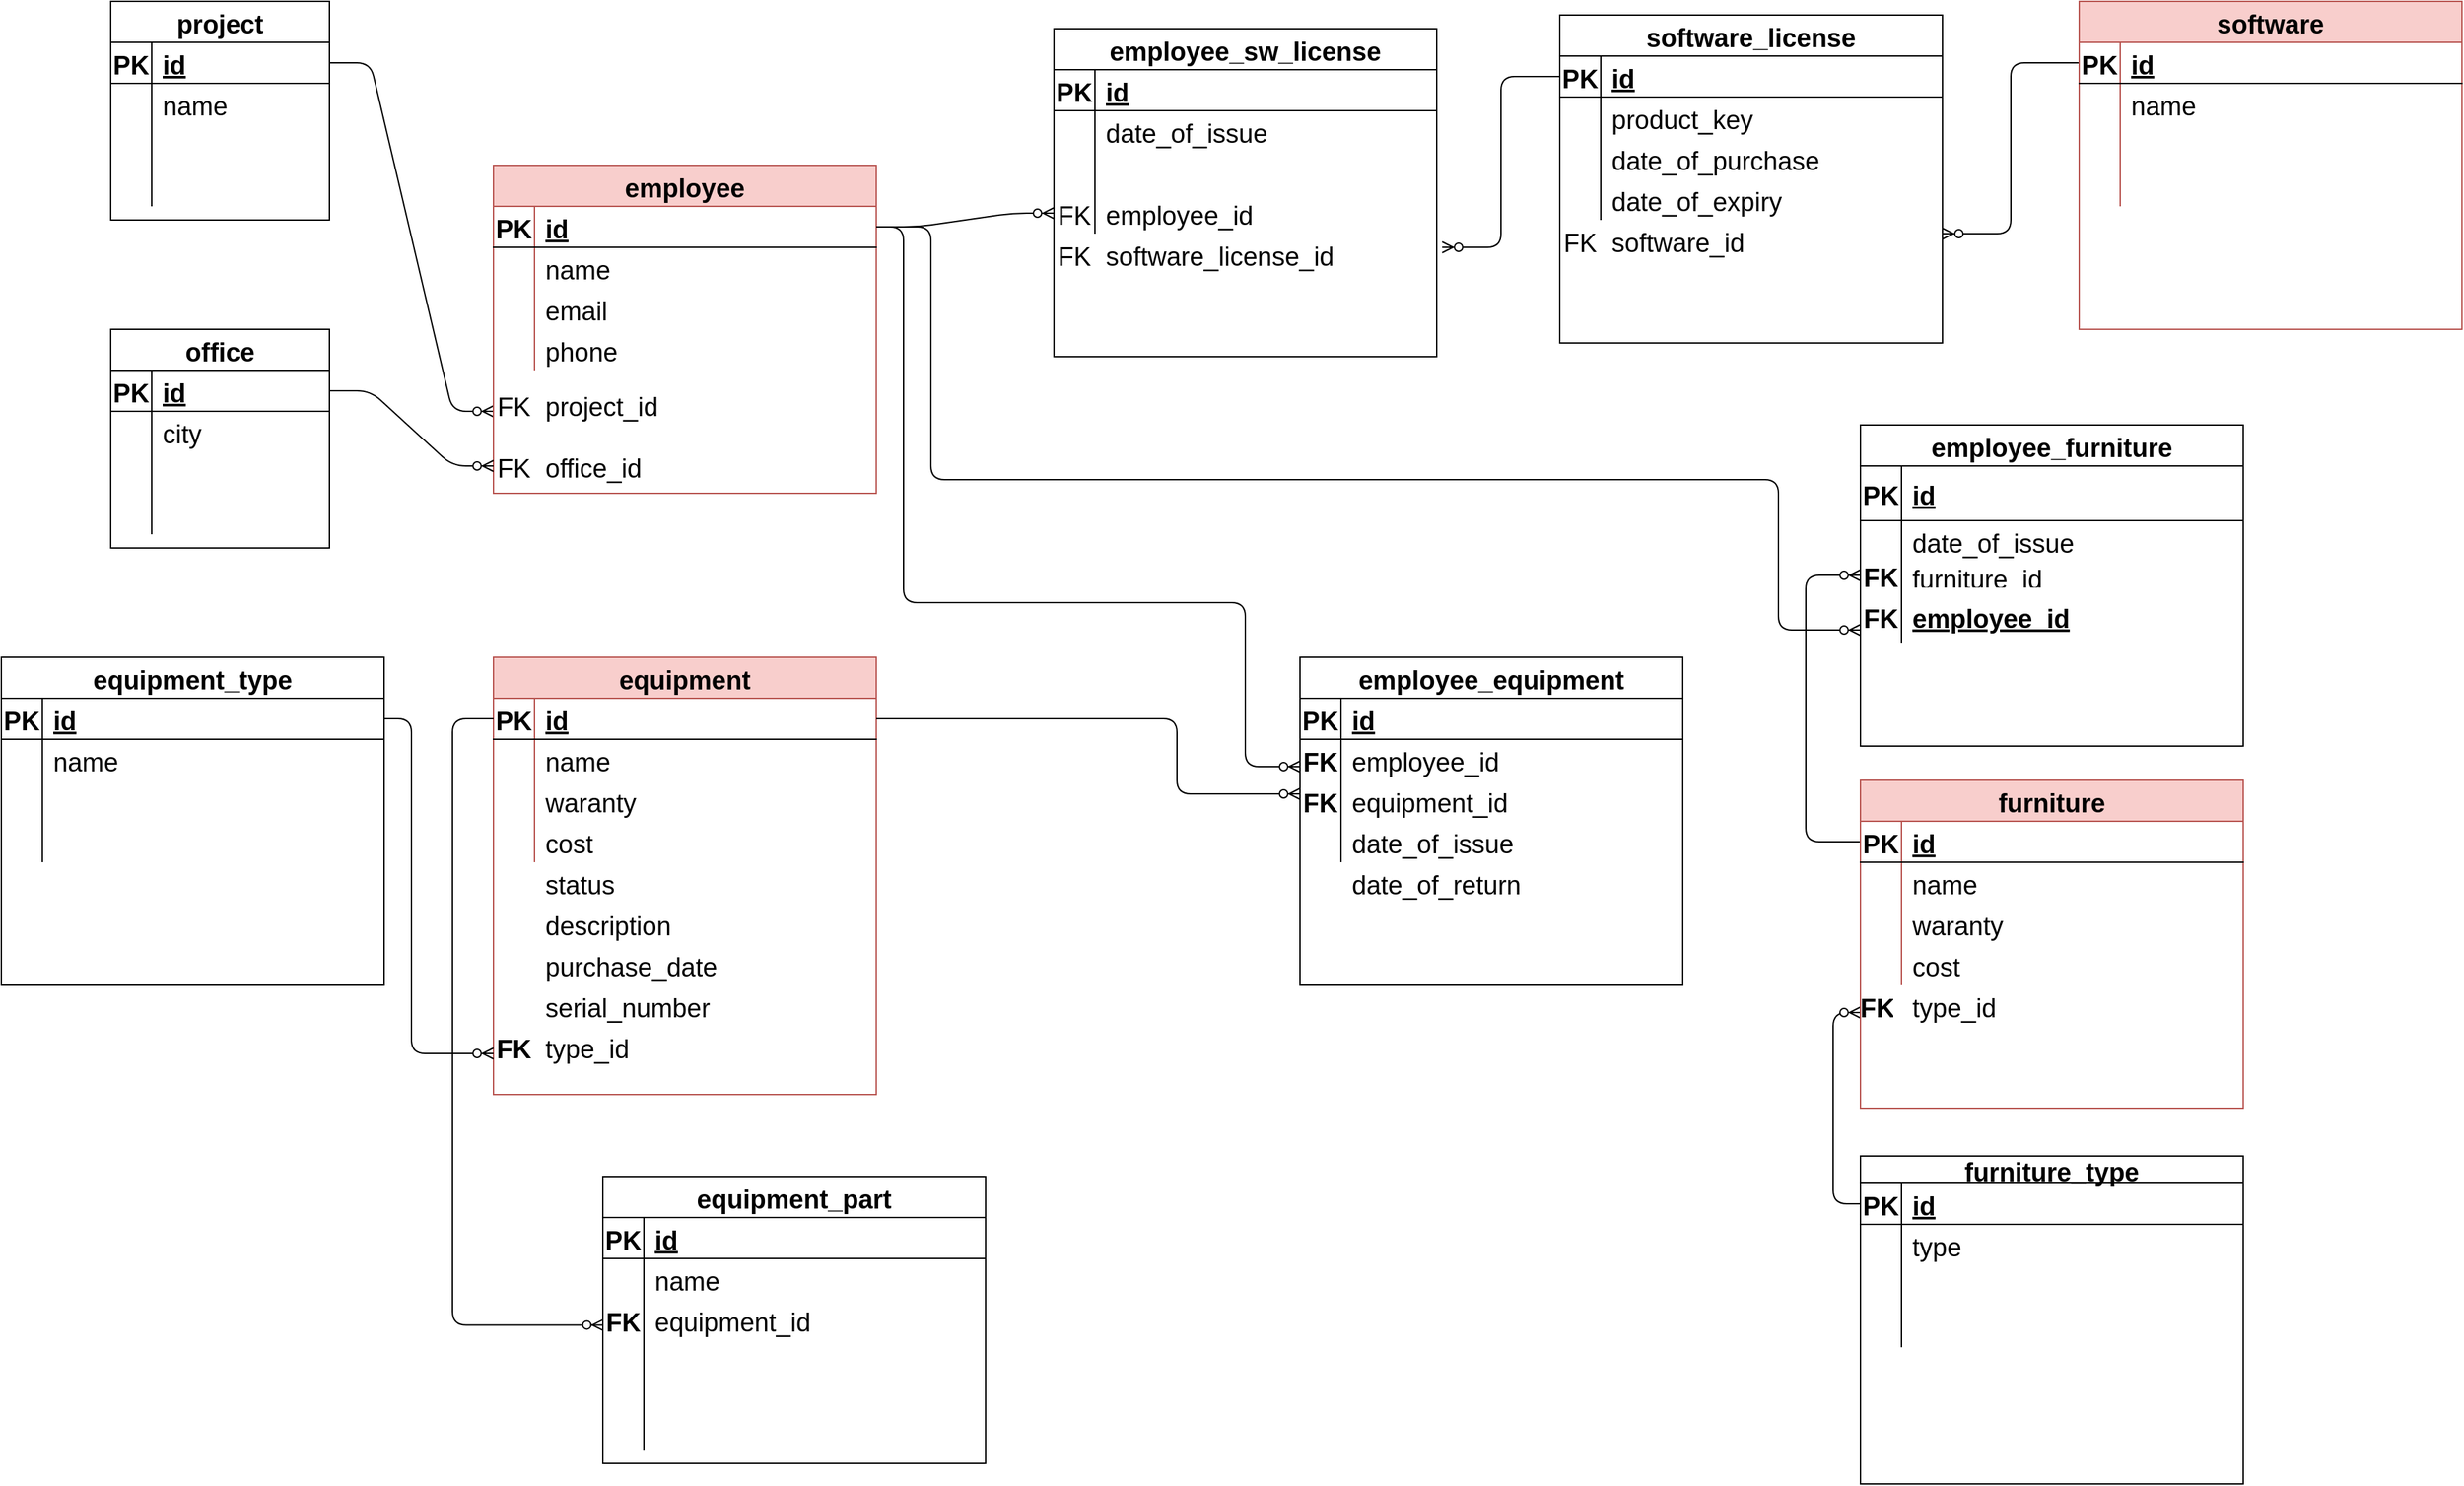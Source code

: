 <mxfile version="13.9.2" type="google"><diagram id="R2lEEEUBdFMjLlhIrx00" name="Page-1"><mxGraphModel dx="1570" dy="928" grid="1" gridSize="10" guides="1" tooltips="1" connect="1" arrows="1" fold="1" page="1" pageScale="1" pageWidth="850" pageHeight="1100" math="0" shadow="0" extFonts="Permanent Marker^https://fonts.googleapis.com/css?family=Permanent+Marker"><root><mxCell id="0"/><mxCell id="1" parent="0"/><mxCell id="nBJgBewZW0275tHzTlcA-1" value="equipment" style="shape=table;startSize=30;container=1;collapsible=1;childLayout=tableLayout;fixedRows=1;rowLines=0;fontStyle=1;align=center;resizeLast=1;fillColor=#f8cecc;strokeColor=#b85450;fontSize=19;" parent="1" vertex="1"><mxGeometry x="640" y="480" width="280" height="320" as="geometry"/></mxCell><mxCell id="nBJgBewZW0275tHzTlcA-2" value="" style="shape=partialRectangle;collapsible=0;dropTarget=0;pointerEvents=0;fillColor=none;top=0;left=0;bottom=1;right=0;points=[[0,0.5],[1,0.5]];portConstraint=eastwest;fontSize=19;" parent="nBJgBewZW0275tHzTlcA-1" vertex="1"><mxGeometry y="30" width="280" height="30" as="geometry"/></mxCell><mxCell id="nBJgBewZW0275tHzTlcA-3" value="PK" style="shape=partialRectangle;connectable=0;fillColor=none;top=0;left=0;bottom=0;right=0;fontStyle=1;overflow=hidden;fontSize=19;" parent="nBJgBewZW0275tHzTlcA-2" vertex="1"><mxGeometry width="30" height="30" as="geometry"/></mxCell><mxCell id="nBJgBewZW0275tHzTlcA-4" value="id" style="shape=partialRectangle;connectable=0;fillColor=none;top=0;left=0;bottom=0;right=0;align=left;spacingLeft=6;fontStyle=5;overflow=hidden;fontSize=19;" parent="nBJgBewZW0275tHzTlcA-2" vertex="1"><mxGeometry x="30" width="250" height="30" as="geometry"/></mxCell><mxCell id="nBJgBewZW0275tHzTlcA-5" value="" style="shape=partialRectangle;collapsible=0;dropTarget=0;pointerEvents=0;fillColor=none;top=0;left=0;bottom=0;right=0;points=[[0,0.5],[1,0.5]];portConstraint=eastwest;fontSize=19;" parent="nBJgBewZW0275tHzTlcA-1" vertex="1"><mxGeometry y="60" width="280" height="30" as="geometry"/></mxCell><mxCell id="nBJgBewZW0275tHzTlcA-6" value="" style="shape=partialRectangle;connectable=0;fillColor=none;top=0;left=0;bottom=0;right=0;editable=1;overflow=hidden;fontSize=19;" parent="nBJgBewZW0275tHzTlcA-5" vertex="1"><mxGeometry width="30" height="30" as="geometry"/></mxCell><mxCell id="nBJgBewZW0275tHzTlcA-7" value="name" style="shape=partialRectangle;connectable=0;fillColor=none;top=0;left=0;bottom=0;right=0;align=left;spacingLeft=6;overflow=hidden;fontSize=19;" parent="nBJgBewZW0275tHzTlcA-5" vertex="1"><mxGeometry x="30" width="250" height="30" as="geometry"/></mxCell><mxCell id="nBJgBewZW0275tHzTlcA-8" value="" style="shape=partialRectangle;collapsible=0;dropTarget=0;pointerEvents=0;fillColor=none;top=0;left=0;bottom=0;right=0;points=[[0,0.5],[1,0.5]];portConstraint=eastwest;fontSize=19;" parent="nBJgBewZW0275tHzTlcA-1" vertex="1"><mxGeometry y="90" width="280" height="30" as="geometry"/></mxCell><mxCell id="nBJgBewZW0275tHzTlcA-9" value="" style="shape=partialRectangle;connectable=0;fillColor=none;top=0;left=0;bottom=0;right=0;editable=1;overflow=hidden;fontSize=19;" parent="nBJgBewZW0275tHzTlcA-8" vertex="1"><mxGeometry width="30" height="30" as="geometry"/></mxCell><mxCell id="nBJgBewZW0275tHzTlcA-10" value="waranty" style="shape=partialRectangle;connectable=0;fillColor=none;top=0;left=0;bottom=0;right=0;align=left;spacingLeft=6;overflow=hidden;fontSize=19;" parent="nBJgBewZW0275tHzTlcA-8" vertex="1"><mxGeometry x="30" width="250" height="30" as="geometry"/></mxCell><mxCell id="nBJgBewZW0275tHzTlcA-11" value="" style="shape=partialRectangle;collapsible=0;dropTarget=0;pointerEvents=0;fillColor=none;top=0;left=0;bottom=0;right=0;points=[[0,0.5],[1,0.5]];portConstraint=eastwest;fontSize=19;" parent="nBJgBewZW0275tHzTlcA-1" vertex="1"><mxGeometry y="120" width="280" height="30" as="geometry"/></mxCell><mxCell id="nBJgBewZW0275tHzTlcA-12" value="" style="shape=partialRectangle;connectable=0;fillColor=none;top=0;left=0;bottom=0;right=0;editable=1;overflow=hidden;fontSize=19;" parent="nBJgBewZW0275tHzTlcA-11" vertex="1"><mxGeometry width="30" height="30" as="geometry"/></mxCell><mxCell id="nBJgBewZW0275tHzTlcA-13" value="cost" style="shape=partialRectangle;connectable=0;fillColor=none;top=0;left=0;bottom=0;right=0;align=left;spacingLeft=6;overflow=hidden;fontSize=19;" parent="nBJgBewZW0275tHzTlcA-11" vertex="1"><mxGeometry x="30" width="250" height="30" as="geometry"/></mxCell><mxCell id="nBJgBewZW0275tHzTlcA-14" value="equipment_type" style="shape=table;startSize=30;container=1;collapsible=1;childLayout=tableLayout;fixedRows=1;rowLines=0;fontStyle=1;align=center;resizeLast=1;fontSize=19;" parent="1" vertex="1"><mxGeometry x="280" y="480" width="280" height="240" as="geometry"/></mxCell><mxCell id="nBJgBewZW0275tHzTlcA-15" value="" style="shape=partialRectangle;collapsible=0;dropTarget=0;pointerEvents=0;fillColor=none;top=0;left=0;bottom=1;right=0;points=[[0,0.5],[1,0.5]];portConstraint=eastwest;fontSize=19;" parent="nBJgBewZW0275tHzTlcA-14" vertex="1"><mxGeometry y="30" width="280" height="30" as="geometry"/></mxCell><mxCell id="nBJgBewZW0275tHzTlcA-16" value="PK" style="shape=partialRectangle;connectable=0;fillColor=none;top=0;left=0;bottom=0;right=0;fontStyle=1;overflow=hidden;fontSize=19;" parent="nBJgBewZW0275tHzTlcA-15" vertex="1"><mxGeometry width="30" height="30" as="geometry"/></mxCell><mxCell id="nBJgBewZW0275tHzTlcA-17" value="id" style="shape=partialRectangle;connectable=0;fillColor=none;top=0;left=0;bottom=0;right=0;align=left;spacingLeft=6;fontStyle=5;overflow=hidden;fontSize=19;" parent="nBJgBewZW0275tHzTlcA-15" vertex="1"><mxGeometry x="30" width="250" height="30" as="geometry"/></mxCell><mxCell id="nBJgBewZW0275tHzTlcA-18" value="" style="shape=partialRectangle;collapsible=0;dropTarget=0;pointerEvents=0;fillColor=none;top=0;left=0;bottom=0;right=0;points=[[0,0.5],[1,0.5]];portConstraint=eastwest;fontSize=19;" parent="nBJgBewZW0275tHzTlcA-14" vertex="1"><mxGeometry y="60" width="280" height="30" as="geometry"/></mxCell><mxCell id="nBJgBewZW0275tHzTlcA-19" value="" style="shape=partialRectangle;connectable=0;fillColor=none;top=0;left=0;bottom=0;right=0;editable=1;overflow=hidden;fontSize=19;" parent="nBJgBewZW0275tHzTlcA-18" vertex="1"><mxGeometry width="30" height="30" as="geometry"/></mxCell><mxCell id="nBJgBewZW0275tHzTlcA-20" value="name" style="shape=partialRectangle;connectable=0;fillColor=none;top=0;left=0;bottom=0;right=0;align=left;spacingLeft=6;overflow=hidden;fontSize=19;" parent="nBJgBewZW0275tHzTlcA-18" vertex="1"><mxGeometry x="30" width="250" height="30" as="geometry"/></mxCell><mxCell id="nBJgBewZW0275tHzTlcA-21" value="" style="shape=partialRectangle;collapsible=0;dropTarget=0;pointerEvents=0;fillColor=none;top=0;left=0;bottom=0;right=0;points=[[0,0.5],[1,0.5]];portConstraint=eastwest;fontSize=19;" parent="nBJgBewZW0275tHzTlcA-14" vertex="1"><mxGeometry y="90" width="280" height="30" as="geometry"/></mxCell><mxCell id="nBJgBewZW0275tHzTlcA-22" value="" style="shape=partialRectangle;connectable=0;fillColor=none;top=0;left=0;bottom=0;right=0;editable=1;overflow=hidden;fontSize=19;" parent="nBJgBewZW0275tHzTlcA-21" vertex="1"><mxGeometry width="30" height="30" as="geometry"/></mxCell><mxCell id="nBJgBewZW0275tHzTlcA-23" value="" style="shape=partialRectangle;connectable=0;fillColor=none;top=0;left=0;bottom=0;right=0;align=left;spacingLeft=6;overflow=hidden;fontSize=19;" parent="nBJgBewZW0275tHzTlcA-21" vertex="1"><mxGeometry x="30" width="250" height="30" as="geometry"/></mxCell><mxCell id="nBJgBewZW0275tHzTlcA-24" value="" style="shape=partialRectangle;collapsible=0;dropTarget=0;pointerEvents=0;fillColor=none;top=0;left=0;bottom=0;right=0;points=[[0,0.5],[1,0.5]];portConstraint=eastwest;fontSize=19;" parent="nBJgBewZW0275tHzTlcA-14" vertex="1"><mxGeometry y="120" width="280" height="30" as="geometry"/></mxCell><mxCell id="nBJgBewZW0275tHzTlcA-25" value="" style="shape=partialRectangle;connectable=0;fillColor=none;top=0;left=0;bottom=0;right=0;editable=1;overflow=hidden;fontSize=19;" parent="nBJgBewZW0275tHzTlcA-24" vertex="1"><mxGeometry width="30" height="30" as="geometry"/></mxCell><mxCell id="nBJgBewZW0275tHzTlcA-26" value="" style="shape=partialRectangle;connectable=0;fillColor=none;top=0;left=0;bottom=0;right=0;align=left;spacingLeft=6;overflow=hidden;fontSize=19;" parent="nBJgBewZW0275tHzTlcA-24" vertex="1"><mxGeometry x="30" width="250" height="30" as="geometry"/></mxCell><mxCell id="CxFKnRr_oKJXXm8Kpv3k-27" value="software_license" style="shape=table;startSize=30;container=1;collapsible=1;childLayout=tableLayout;fixedRows=1;rowLines=0;fontStyle=1;align=center;resizeLast=1;fontSize=19;" parent="1" vertex="1"><mxGeometry x="1420" y="10" width="280" height="240" as="geometry"/></mxCell><mxCell id="CxFKnRr_oKJXXm8Kpv3k-28" value="" style="shape=partialRectangle;collapsible=0;dropTarget=0;pointerEvents=0;fillColor=none;top=0;left=0;bottom=1;right=0;points=[[0,0.5],[1,0.5]];portConstraint=eastwest;fontSize=19;" parent="CxFKnRr_oKJXXm8Kpv3k-27" vertex="1"><mxGeometry y="30" width="280" height="30" as="geometry"/></mxCell><mxCell id="CxFKnRr_oKJXXm8Kpv3k-29" value="PK" style="shape=partialRectangle;connectable=0;fillColor=none;top=0;left=0;bottom=0;right=0;fontStyle=1;overflow=hidden;fontSize=19;" parent="CxFKnRr_oKJXXm8Kpv3k-28" vertex="1"><mxGeometry width="30" height="30" as="geometry"/></mxCell><mxCell id="CxFKnRr_oKJXXm8Kpv3k-30" value="id" style="shape=partialRectangle;connectable=0;fillColor=none;top=0;left=0;bottom=0;right=0;align=left;spacingLeft=6;fontStyle=5;overflow=hidden;fontSize=19;" parent="CxFKnRr_oKJXXm8Kpv3k-28" vertex="1"><mxGeometry x="30" width="250" height="30" as="geometry"/></mxCell><mxCell id="CxFKnRr_oKJXXm8Kpv3k-31" value="" style="shape=partialRectangle;collapsible=0;dropTarget=0;pointerEvents=0;fillColor=none;top=0;left=0;bottom=0;right=0;points=[[0,0.5],[1,0.5]];portConstraint=eastwest;fontSize=19;" parent="CxFKnRr_oKJXXm8Kpv3k-27" vertex="1"><mxGeometry y="60" width="280" height="30" as="geometry"/></mxCell><mxCell id="CxFKnRr_oKJXXm8Kpv3k-32" value="" style="shape=partialRectangle;connectable=0;fillColor=none;top=0;left=0;bottom=0;right=0;editable=1;overflow=hidden;fontSize=19;" parent="CxFKnRr_oKJXXm8Kpv3k-31" vertex="1"><mxGeometry width="30" height="30" as="geometry"/></mxCell><mxCell id="CxFKnRr_oKJXXm8Kpv3k-33" value="product_key" style="shape=partialRectangle;connectable=0;fillColor=none;top=0;left=0;bottom=0;right=0;align=left;spacingLeft=6;overflow=hidden;fontSize=19;" parent="CxFKnRr_oKJXXm8Kpv3k-31" vertex="1"><mxGeometry x="30" width="250" height="30" as="geometry"/></mxCell><mxCell id="CxFKnRr_oKJXXm8Kpv3k-34" value="" style="shape=partialRectangle;collapsible=0;dropTarget=0;pointerEvents=0;fillColor=none;top=0;left=0;bottom=0;right=0;points=[[0,0.5],[1,0.5]];portConstraint=eastwest;fontSize=19;" parent="CxFKnRr_oKJXXm8Kpv3k-27" vertex="1"><mxGeometry y="90" width="280" height="30" as="geometry"/></mxCell><mxCell id="CxFKnRr_oKJXXm8Kpv3k-35" value="" style="shape=partialRectangle;connectable=0;fillColor=none;top=0;left=0;bottom=0;right=0;editable=1;overflow=hidden;fontSize=19;" parent="CxFKnRr_oKJXXm8Kpv3k-34" vertex="1"><mxGeometry width="30" height="30" as="geometry"/></mxCell><mxCell id="CxFKnRr_oKJXXm8Kpv3k-36" value="date_of_purchase" style="shape=partialRectangle;connectable=0;fillColor=none;top=0;left=0;bottom=0;right=0;align=left;spacingLeft=6;overflow=hidden;fontSize=19;" parent="CxFKnRr_oKJXXm8Kpv3k-34" vertex="1"><mxGeometry x="30" width="250" height="30" as="geometry"/></mxCell><mxCell id="CxFKnRr_oKJXXm8Kpv3k-37" value="" style="shape=partialRectangle;collapsible=0;dropTarget=0;pointerEvents=0;fillColor=none;top=0;left=0;bottom=0;right=0;points=[[0,0.5],[1,0.5]];portConstraint=eastwest;fontSize=19;" parent="CxFKnRr_oKJXXm8Kpv3k-27" vertex="1"><mxGeometry y="120" width="280" height="30" as="geometry"/></mxCell><mxCell id="CxFKnRr_oKJXXm8Kpv3k-38" value="" style="shape=partialRectangle;connectable=0;fillColor=none;top=0;left=0;bottom=0;right=0;editable=1;overflow=hidden;fontSize=19;" parent="CxFKnRr_oKJXXm8Kpv3k-37" vertex="1"><mxGeometry width="30" height="30" as="geometry"/></mxCell><mxCell id="CxFKnRr_oKJXXm8Kpv3k-39" value="date_of_expiry" style="shape=partialRectangle;connectable=0;fillColor=none;top=0;left=0;bottom=0;right=0;align=left;spacingLeft=6;overflow=hidden;shadow=1;fontSize=19;" parent="CxFKnRr_oKJXXm8Kpv3k-37" vertex="1"><mxGeometry x="30" width="250" height="30" as="geometry"/></mxCell><mxCell id="KUre-orxV9MoniB6rugT-1" value="project" style="shape=table;startSize=30;container=1;collapsible=1;childLayout=tableLayout;fixedRows=1;rowLines=0;fontStyle=1;align=center;resizeLast=1;fontSize=19;" parent="1" vertex="1"><mxGeometry x="360" width="160" height="160" as="geometry"/></mxCell><mxCell id="KUre-orxV9MoniB6rugT-2" value="" style="shape=partialRectangle;collapsible=0;dropTarget=0;pointerEvents=0;fillColor=none;top=0;left=0;bottom=1;right=0;points=[[0,0.5],[1,0.5]];portConstraint=eastwest;fontSize=19;" parent="KUre-orxV9MoniB6rugT-1" vertex="1"><mxGeometry y="30" width="160" height="30" as="geometry"/></mxCell><mxCell id="KUre-orxV9MoniB6rugT-3" value="PK" style="shape=partialRectangle;connectable=0;fillColor=none;top=0;left=0;bottom=0;right=0;fontStyle=1;overflow=hidden;fontSize=19;" parent="KUre-orxV9MoniB6rugT-2" vertex="1"><mxGeometry width="30" height="30" as="geometry"/></mxCell><mxCell id="KUre-orxV9MoniB6rugT-4" value="id" style="shape=partialRectangle;connectable=0;fillColor=none;top=0;left=0;bottom=0;right=0;align=left;spacingLeft=6;fontStyle=5;overflow=hidden;fontSize=19;" parent="KUre-orxV9MoniB6rugT-2" vertex="1"><mxGeometry x="30" width="130" height="30" as="geometry"/></mxCell><mxCell id="KUre-orxV9MoniB6rugT-8" value="" style="shape=partialRectangle;collapsible=0;dropTarget=0;pointerEvents=0;fillColor=none;top=0;left=0;bottom=0;right=0;points=[[0,0.5],[1,0.5]];portConstraint=eastwest;fontSize=19;" parent="KUre-orxV9MoniB6rugT-1" vertex="1"><mxGeometry y="60" width="160" height="30" as="geometry"/></mxCell><mxCell id="KUre-orxV9MoniB6rugT-9" value="" style="shape=partialRectangle;connectable=0;fillColor=none;top=0;left=0;bottom=0;right=0;editable=1;overflow=hidden;fontSize=19;" parent="KUre-orxV9MoniB6rugT-8" vertex="1"><mxGeometry width="30" height="30" as="geometry"/></mxCell><mxCell id="KUre-orxV9MoniB6rugT-10" value="name" style="shape=partialRectangle;connectable=0;fillColor=none;top=0;left=0;bottom=0;right=0;align=left;spacingLeft=6;overflow=hidden;fontSize=19;" parent="KUre-orxV9MoniB6rugT-8" vertex="1"><mxGeometry x="30" width="130" height="30" as="geometry"/></mxCell><mxCell id="KUre-orxV9MoniB6rugT-11" value="" style="shape=partialRectangle;collapsible=0;dropTarget=0;pointerEvents=0;fillColor=none;top=0;left=0;bottom=0;right=0;points=[[0,0.5],[1,0.5]];portConstraint=eastwest;fontSize=19;" parent="KUre-orxV9MoniB6rugT-1" vertex="1"><mxGeometry y="90" width="160" height="30" as="geometry"/></mxCell><mxCell id="KUre-orxV9MoniB6rugT-12" value="" style="shape=partialRectangle;connectable=0;fillColor=none;top=0;left=0;bottom=0;right=0;editable=1;overflow=hidden;fontSize=19;" parent="KUre-orxV9MoniB6rugT-11" vertex="1"><mxGeometry width="30" height="30" as="geometry"/></mxCell><mxCell id="KUre-orxV9MoniB6rugT-13" value="" style="shape=partialRectangle;connectable=0;fillColor=none;top=0;left=0;bottom=0;right=0;align=left;spacingLeft=6;overflow=hidden;fontSize=19;" parent="KUre-orxV9MoniB6rugT-11" vertex="1"><mxGeometry x="30" width="130" height="30" as="geometry"/></mxCell><mxCell id="KUre-orxV9MoniB6rugT-5" value="" style="shape=partialRectangle;collapsible=0;dropTarget=0;pointerEvents=0;fillColor=none;top=0;left=0;bottom=0;right=0;points=[[0,0.5],[1,0.5]];portConstraint=eastwest;fontSize=19;" parent="KUre-orxV9MoniB6rugT-1" vertex="1"><mxGeometry y="120" width="160" height="30" as="geometry"/></mxCell><mxCell id="KUre-orxV9MoniB6rugT-6" value="" style="shape=partialRectangle;connectable=0;fillColor=none;top=0;left=0;bottom=0;right=0;editable=1;overflow=hidden;fontSize=19;" parent="KUre-orxV9MoniB6rugT-5" vertex="1"><mxGeometry width="30" height="30" as="geometry"/></mxCell><mxCell id="KUre-orxV9MoniB6rugT-7" value="" style="shape=partialRectangle;connectable=0;fillColor=none;top=0;left=0;bottom=0;right=0;align=left;spacingLeft=6;overflow=hidden;fontSize=19;" parent="KUre-orxV9MoniB6rugT-5" vertex="1"><mxGeometry x="30" width="130" height="30" as="geometry"/></mxCell><mxCell id="CxFKnRr_oKJXXm8Kpv3k-14" value="employee_sw_license" style="shape=table;startSize=30;container=1;collapsible=1;childLayout=tableLayout;fixedRows=1;rowLines=0;fontStyle=1;align=center;resizeLast=1;fontSize=19;" parent="1" vertex="1"><mxGeometry x="1050" y="20" width="280" height="240" as="geometry"/></mxCell><mxCell id="CxFKnRr_oKJXXm8Kpv3k-15" value="" style="shape=partialRectangle;collapsible=0;dropTarget=0;pointerEvents=0;fillColor=none;top=0;left=0;bottom=1;right=0;points=[[0,0.5],[1,0.5]];portConstraint=eastwest;fontSize=19;" parent="CxFKnRr_oKJXXm8Kpv3k-14" vertex="1"><mxGeometry y="30" width="280" height="30" as="geometry"/></mxCell><mxCell id="CxFKnRr_oKJXXm8Kpv3k-16" value="PK" style="shape=partialRectangle;connectable=0;fillColor=none;top=0;left=0;bottom=0;right=0;fontStyle=1;overflow=hidden;fontSize=19;" parent="CxFKnRr_oKJXXm8Kpv3k-15" vertex="1"><mxGeometry width="30" height="30" as="geometry"/></mxCell><mxCell id="CxFKnRr_oKJXXm8Kpv3k-17" value="id" style="shape=partialRectangle;connectable=0;fillColor=none;top=0;left=0;bottom=0;right=0;align=left;spacingLeft=6;fontStyle=5;overflow=hidden;fontSize=19;" parent="CxFKnRr_oKJXXm8Kpv3k-15" vertex="1"><mxGeometry x="30" width="250" height="30" as="geometry"/></mxCell><mxCell id="CxFKnRr_oKJXXm8Kpv3k-18" value="" style="shape=partialRectangle;collapsible=0;dropTarget=0;pointerEvents=0;fillColor=none;top=0;left=0;bottom=0;right=0;points=[[0,0.5],[1,0.5]];portConstraint=eastwest;fontSize=19;" parent="CxFKnRr_oKJXXm8Kpv3k-14" vertex="1"><mxGeometry y="60" width="280" height="30" as="geometry"/></mxCell><mxCell id="CxFKnRr_oKJXXm8Kpv3k-19" value="" style="shape=partialRectangle;connectable=0;fillColor=none;top=0;left=0;bottom=0;right=0;editable=1;overflow=hidden;fontSize=19;" parent="CxFKnRr_oKJXXm8Kpv3k-18" vertex="1"><mxGeometry width="30" height="30" as="geometry"/></mxCell><mxCell id="CxFKnRr_oKJXXm8Kpv3k-20" value="date_of_issue" style="shape=partialRectangle;connectable=0;fillColor=none;top=0;left=0;bottom=0;right=0;align=left;spacingLeft=6;overflow=hidden;fontSize=19;" parent="CxFKnRr_oKJXXm8Kpv3k-18" vertex="1"><mxGeometry x="30" width="250" height="30" as="geometry"/></mxCell><mxCell id="CxFKnRr_oKJXXm8Kpv3k-21" value="" style="shape=partialRectangle;collapsible=0;dropTarget=0;pointerEvents=0;fillColor=none;top=0;left=0;bottom=0;right=0;points=[[0,0.5],[1,0.5]];portConstraint=eastwest;fontSize=19;" parent="CxFKnRr_oKJXXm8Kpv3k-14" vertex="1"><mxGeometry y="90" width="280" height="30" as="geometry"/></mxCell><mxCell id="CxFKnRr_oKJXXm8Kpv3k-22" value="" style="shape=partialRectangle;connectable=0;fillColor=none;top=0;left=0;bottom=0;right=0;editable=1;overflow=hidden;fontSize=19;" parent="CxFKnRr_oKJXXm8Kpv3k-21" vertex="1"><mxGeometry width="30" height="30" as="geometry"/></mxCell><mxCell id="CxFKnRr_oKJXXm8Kpv3k-23" value="" style="shape=partialRectangle;connectable=0;fillColor=none;top=0;left=0;bottom=0;right=0;align=left;spacingLeft=6;overflow=hidden;fontSize=19;" parent="CxFKnRr_oKJXXm8Kpv3k-21" vertex="1"><mxGeometry x="30" width="250" height="30" as="geometry"/></mxCell><mxCell id="CxFKnRr_oKJXXm8Kpv3k-24" value="" style="shape=partialRectangle;collapsible=0;dropTarget=0;pointerEvents=0;fillColor=none;top=0;left=0;bottom=0;right=0;points=[[0,0.5],[1,0.5]];portConstraint=eastwest;fontSize=19;" parent="CxFKnRr_oKJXXm8Kpv3k-14" vertex="1"><mxGeometry y="120" width="280" height="30" as="geometry"/></mxCell><mxCell id="CxFKnRr_oKJXXm8Kpv3k-25" value="FK" style="shape=partialRectangle;connectable=0;fillColor=none;top=0;left=0;bottom=0;right=0;editable=1;overflow=hidden;fontSize=19;" parent="CxFKnRr_oKJXXm8Kpv3k-24" vertex="1"><mxGeometry width="30" height="30" as="geometry"/></mxCell><mxCell id="CxFKnRr_oKJXXm8Kpv3k-26" value="employee_id" style="shape=partialRectangle;connectable=0;fillColor=none;top=0;left=0;bottom=0;right=0;align=left;spacingLeft=6;overflow=hidden;fontSize=19;" parent="CxFKnRr_oKJXXm8Kpv3k-24" vertex="1"><mxGeometry x="30" width="250" height="30" as="geometry"/></mxCell><mxCell id="CxFKnRr_oKJXXm8Kpv3k-53" value="employee_equipment" style="shape=table;startSize=30;container=1;collapsible=1;childLayout=tableLayout;fixedRows=1;rowLines=0;fontStyle=1;align=center;resizeLast=1;fontSize=19;" parent="1" vertex="1"><mxGeometry x="1230" y="480" width="280" height="240" as="geometry"/></mxCell><mxCell id="CxFKnRr_oKJXXm8Kpv3k-54" value="" style="shape=partialRectangle;collapsible=0;dropTarget=0;pointerEvents=0;fillColor=none;top=0;left=0;bottom=1;right=0;points=[[0,0.5],[1,0.5]];portConstraint=eastwest;fontSize=19;" parent="CxFKnRr_oKJXXm8Kpv3k-53" vertex="1"><mxGeometry y="30" width="280" height="30" as="geometry"/></mxCell><mxCell id="CxFKnRr_oKJXXm8Kpv3k-55" value="PK" style="shape=partialRectangle;connectable=0;fillColor=none;top=0;left=0;bottom=0;right=0;fontStyle=1;overflow=hidden;fontSize=19;" parent="CxFKnRr_oKJXXm8Kpv3k-54" vertex="1"><mxGeometry width="30" height="30" as="geometry"/></mxCell><mxCell id="CxFKnRr_oKJXXm8Kpv3k-56" value="id" style="shape=partialRectangle;connectable=0;fillColor=none;top=0;left=0;bottom=0;right=0;align=left;spacingLeft=6;fontStyle=5;overflow=hidden;fontSize=19;" parent="CxFKnRr_oKJXXm8Kpv3k-54" vertex="1"><mxGeometry x="30" width="250" height="30" as="geometry"/></mxCell><mxCell id="CxFKnRr_oKJXXm8Kpv3k-57" value="" style="shape=partialRectangle;collapsible=0;dropTarget=0;pointerEvents=0;fillColor=none;top=0;left=0;bottom=0;right=0;points=[[0,0.5],[1,0.5]];portConstraint=eastwest;fontSize=19;" parent="CxFKnRr_oKJXXm8Kpv3k-53" vertex="1"><mxGeometry y="60" width="280" height="30" as="geometry"/></mxCell><mxCell id="CxFKnRr_oKJXXm8Kpv3k-58" value="" style="shape=partialRectangle;connectable=0;fillColor=none;top=0;left=0;bottom=0;right=0;editable=1;overflow=hidden;fontSize=19;" parent="CxFKnRr_oKJXXm8Kpv3k-57" vertex="1"><mxGeometry width="30" height="30" as="geometry"/></mxCell><mxCell id="CxFKnRr_oKJXXm8Kpv3k-59" value="employee_id" style="shape=partialRectangle;connectable=0;fillColor=none;top=0;left=0;bottom=0;right=0;align=left;spacingLeft=6;overflow=hidden;fontSize=19;" parent="CxFKnRr_oKJXXm8Kpv3k-57" vertex="1"><mxGeometry x="30" width="250" height="30" as="geometry"/></mxCell><mxCell id="CxFKnRr_oKJXXm8Kpv3k-63" value="" style="shape=partialRectangle;collapsible=0;dropTarget=0;pointerEvents=0;fillColor=none;top=0;left=0;bottom=0;right=0;points=[[0,0.5],[1,0.5]];portConstraint=eastwest;fontSize=19;" parent="CxFKnRr_oKJXXm8Kpv3k-53" vertex="1"><mxGeometry y="90" width="280" height="30" as="geometry"/></mxCell><mxCell id="CxFKnRr_oKJXXm8Kpv3k-64" value="" style="shape=partialRectangle;connectable=0;fillColor=none;top=0;left=0;bottom=0;right=0;editable=1;overflow=hidden;fontSize=19;" parent="CxFKnRr_oKJXXm8Kpv3k-63" vertex="1"><mxGeometry width="30" height="30" as="geometry"/></mxCell><mxCell id="CxFKnRr_oKJXXm8Kpv3k-65" value="equipment_id" style="shape=partialRectangle;connectable=0;fillColor=none;top=0;left=0;bottom=0;right=0;align=left;spacingLeft=6;overflow=hidden;fontSize=19;" parent="CxFKnRr_oKJXXm8Kpv3k-63" vertex="1"><mxGeometry x="30" width="250" height="30" as="geometry"/></mxCell><mxCell id="CxFKnRr_oKJXXm8Kpv3k-60" value="" style="shape=partialRectangle;collapsible=0;dropTarget=0;pointerEvents=0;fillColor=none;top=0;left=0;bottom=0;right=0;points=[[0,0.5],[1,0.5]];portConstraint=eastwest;fontSize=19;" parent="CxFKnRr_oKJXXm8Kpv3k-53" vertex="1"><mxGeometry y="120" width="280" height="30" as="geometry"/></mxCell><mxCell id="CxFKnRr_oKJXXm8Kpv3k-61" value="" style="shape=partialRectangle;connectable=0;fillColor=none;top=0;left=0;bottom=0;right=0;editable=1;overflow=hidden;fontSize=19;" parent="CxFKnRr_oKJXXm8Kpv3k-60" vertex="1"><mxGeometry width="30" height="30" as="geometry"/></mxCell><mxCell id="CxFKnRr_oKJXXm8Kpv3k-62" value="date_of_issue" style="shape=partialRectangle;connectable=0;fillColor=none;top=0;left=0;bottom=0;right=0;align=left;spacingLeft=6;overflow=hidden;fontSize=19;" parent="CxFKnRr_oKJXXm8Kpv3k-60" vertex="1"><mxGeometry x="30" width="250" height="30" as="geometry"/></mxCell><mxCell id="KUre-orxV9MoniB6rugT-27" value="" style="edgeStyle=entityRelationEdgeStyle;fontSize=19;html=1;endArrow=ERzeroToMany;endFill=1;exitX=1;exitY=0.5;exitDx=0;exitDy=0;" parent="1" source="KUre-orxV9MoniB6rugT-2" edge="1"><mxGeometry width="100" height="100" relative="1" as="geometry"><mxPoint x="550" y="260" as="sourcePoint"/><mxPoint x="640" y="300" as="targetPoint"/></mxGeometry></mxCell><mxCell id="CxFKnRr_oKJXXm8Kpv3k-1" value="employee" style="shape=table;startSize=30;container=1;collapsible=1;childLayout=tableLayout;fixedRows=1;rowLines=0;fontStyle=1;align=center;resizeLast=1;fillColor=#f8cecc;strokeColor=#b85450;fontSize=19;" parent="1" vertex="1"><mxGeometry x="640" y="120" width="280" height="240" as="geometry"/></mxCell><mxCell id="CxFKnRr_oKJXXm8Kpv3k-2" value="" style="shape=partialRectangle;collapsible=0;dropTarget=0;pointerEvents=0;fillColor=none;top=0;left=0;bottom=1;right=0;points=[[0,0.5],[1,0.5]];portConstraint=eastwest;fontSize=19;" parent="CxFKnRr_oKJXXm8Kpv3k-1" vertex="1"><mxGeometry y="30" width="280" height="30" as="geometry"/></mxCell><mxCell id="CxFKnRr_oKJXXm8Kpv3k-3" value="PK" style="shape=partialRectangle;connectable=0;fillColor=none;top=0;left=0;bottom=0;right=0;fontStyle=1;overflow=hidden;fontSize=19;" parent="CxFKnRr_oKJXXm8Kpv3k-2" vertex="1"><mxGeometry width="30" height="30" as="geometry"/></mxCell><mxCell id="CxFKnRr_oKJXXm8Kpv3k-4" value="id" style="shape=partialRectangle;connectable=0;fillColor=none;top=0;left=0;bottom=0;right=0;align=left;spacingLeft=6;fontStyle=5;overflow=hidden;fontSize=19;" parent="CxFKnRr_oKJXXm8Kpv3k-2" vertex="1"><mxGeometry x="30" width="250" height="30" as="geometry"/></mxCell><mxCell id="CxFKnRr_oKJXXm8Kpv3k-5" value="" style="shape=partialRectangle;collapsible=0;dropTarget=0;pointerEvents=0;fillColor=none;top=0;left=0;bottom=0;right=0;points=[[0,0.5],[1,0.5]];portConstraint=eastwest;fontSize=19;" parent="CxFKnRr_oKJXXm8Kpv3k-1" vertex="1"><mxGeometry y="60" width="280" height="30" as="geometry"/></mxCell><mxCell id="CxFKnRr_oKJXXm8Kpv3k-6" value="" style="shape=partialRectangle;connectable=0;fillColor=none;top=0;left=0;bottom=0;right=0;editable=1;overflow=hidden;fontSize=19;" parent="CxFKnRr_oKJXXm8Kpv3k-5" vertex="1"><mxGeometry width="30" height="30" as="geometry"/></mxCell><mxCell id="CxFKnRr_oKJXXm8Kpv3k-7" value="name" style="shape=partialRectangle;connectable=0;fillColor=none;top=0;left=0;bottom=0;right=0;align=left;spacingLeft=6;overflow=hidden;fontSize=19;" parent="CxFKnRr_oKJXXm8Kpv3k-5" vertex="1"><mxGeometry x="30" width="250" height="30" as="geometry"/></mxCell><mxCell id="CxFKnRr_oKJXXm8Kpv3k-8" value="" style="shape=partialRectangle;collapsible=0;dropTarget=0;pointerEvents=0;fillColor=none;top=0;left=0;bottom=0;right=0;points=[[0,0.5],[1,0.5]];portConstraint=eastwest;fontSize=19;" parent="CxFKnRr_oKJXXm8Kpv3k-1" vertex="1"><mxGeometry y="90" width="280" height="30" as="geometry"/></mxCell><mxCell id="CxFKnRr_oKJXXm8Kpv3k-9" value="" style="shape=partialRectangle;connectable=0;fillColor=none;top=0;left=0;bottom=0;right=0;editable=1;overflow=hidden;fontSize=19;" parent="CxFKnRr_oKJXXm8Kpv3k-8" vertex="1"><mxGeometry width="30" height="30" as="geometry"/></mxCell><mxCell id="CxFKnRr_oKJXXm8Kpv3k-10" value="email" style="shape=partialRectangle;connectable=0;fillColor=none;top=0;left=0;bottom=0;right=0;align=left;spacingLeft=6;overflow=hidden;fontSize=19;" parent="CxFKnRr_oKJXXm8Kpv3k-8" vertex="1"><mxGeometry x="30" width="250" height="30" as="geometry"/></mxCell><mxCell id="CxFKnRr_oKJXXm8Kpv3k-11" value="" style="shape=partialRectangle;collapsible=0;dropTarget=0;pointerEvents=0;fillColor=none;top=0;left=0;bottom=0;right=0;points=[[0,0.5],[1,0.5]];portConstraint=eastwest;fontSize=19;" parent="CxFKnRr_oKJXXm8Kpv3k-1" vertex="1"><mxGeometry y="120" width="280" height="30" as="geometry"/></mxCell><mxCell id="CxFKnRr_oKJXXm8Kpv3k-12" value="" style="shape=partialRectangle;connectable=0;fillColor=none;top=0;left=0;bottom=0;right=0;editable=1;overflow=hidden;fontSize=19;" parent="CxFKnRr_oKJXXm8Kpv3k-11" vertex="1"><mxGeometry width="30" height="30" as="geometry"/></mxCell><mxCell id="CxFKnRr_oKJXXm8Kpv3k-13" value="phone" style="shape=partialRectangle;connectable=0;fillColor=none;top=0;left=0;bottom=0;right=0;align=left;spacingLeft=6;overflow=hidden;fontSize=19;" parent="CxFKnRr_oKJXXm8Kpv3k-11" vertex="1"><mxGeometry x="30" width="250" height="30" as="geometry"/></mxCell><mxCell id="KUre-orxV9MoniB6rugT-28" value="" style="edgeStyle=entityRelationEdgeStyle;fontSize=19;html=1;endArrow=ERzeroToMany;endFill=1;exitX=1;exitY=0.5;exitDx=0;exitDy=0;" parent="1" source="KUre-orxV9MoniB6rugT-15" edge="1"><mxGeometry width="100" height="100" relative="1" as="geometry"><mxPoint x="570" y="190" as="sourcePoint"/><mxPoint x="640" y="340" as="targetPoint"/></mxGeometry></mxCell><mxCell id="KUre-orxV9MoniB6rugT-29" value="" style="edgeStyle=elbowEdgeStyle;fontSize=19;html=1;endArrow=ERzeroToMany;endFill=1;exitX=0;exitY=0.5;exitDx=0;exitDy=0;" parent="1" source="CxFKnRr_oKJXXm8Kpv3k-41" edge="1"><mxGeometry width="100" height="100" relative="1" as="geometry"><mxPoint x="1740" y="150" as="sourcePoint"/><mxPoint x="1700" y="170" as="targetPoint"/></mxGeometry></mxCell><mxCell id="KUre-orxV9MoniB6rugT-30" value="" style="edgeStyle=elbowEdgeStyle;fontSize=19;html=1;endArrow=ERzeroToMany;endFill=1;exitX=0;exitY=0.5;exitDx=0;exitDy=0;" parent="1" source="CxFKnRr_oKJXXm8Kpv3k-28" edge="1"><mxGeometry width="100" height="100" relative="1" as="geometry"><mxPoint x="1310" y="150" as="sourcePoint"/><mxPoint x="1334" y="180" as="targetPoint"/></mxGeometry></mxCell><mxCell id="KUre-orxV9MoniB6rugT-32" value="" style="edgeStyle=entityRelationEdgeStyle;fontSize=19;html=1;endArrow=ERzeroToMany;endFill=1;exitX=1;exitY=0.5;exitDx=0;exitDy=0;entryX=0;entryY=0.5;entryDx=0;entryDy=0;" parent="1" source="CxFKnRr_oKJXXm8Kpv3k-2" target="CxFKnRr_oKJXXm8Kpv3k-24" edge="1"><mxGeometry width="100" height="100" relative="1" as="geometry"><mxPoint x="1030" y="150" as="sourcePoint"/><mxPoint x="1130" y="50" as="targetPoint"/></mxGeometry></mxCell><mxCell id="KUre-orxV9MoniB6rugT-33" value="" style="fontSize=19;html=1;endArrow=ERzeroToMany;endFill=1;entryX=0.001;entryY=0.17;entryDx=0;entryDy=0;exitX=0;exitY=0.5;exitDx=0;exitDy=0;edgeStyle=elbowEdgeStyle;entryPerimeter=0;" parent="1" source="nBJgBewZW0275tHzTlcA-2" target="nBJgBewZW0275tHzTlcA-50" edge="1"><mxGeometry width="100" height="100" relative="1" as="geometry"><mxPoint x="10" y="920" as="sourcePoint"/><mxPoint x="270" y="690" as="targetPoint"/><Array as="points"><mxPoint x="610" y="650"/><mxPoint x="600" y="690"/><mxPoint x="620" y="720"/></Array></mxGeometry></mxCell><mxCell id="KUre-orxV9MoniB6rugT-37" value="" style="edgeStyle=elbowEdgeStyle;fontSize=19;html=1;endArrow=ERzeroToMany;endFill=1;exitX=1;exitY=0.5;exitDx=0;exitDy=0;" parent="1" source="nBJgBewZW0275tHzTlcA-2" edge="1"><mxGeometry width="100" height="100" relative="1" as="geometry"><mxPoint x="1010" y="790" as="sourcePoint"/><mxPoint x="1230" y="580" as="targetPoint"/><Array as="points"><mxPoint x="1140" y="550"/><mxPoint x="1210" y="560"/></Array></mxGeometry></mxCell><mxCell id="KUre-orxV9MoniB6rugT-38" value="" style="edgeStyle=orthogonalEdgeStyle;fontSize=19;html=1;endArrow=ERzeroToMany;endFill=1;exitX=1;exitY=0.5;exitDx=0;exitDy=0;" parent="1" source="CxFKnRr_oKJXXm8Kpv3k-2" edge="1"><mxGeometry width="100" height="100" relative="1" as="geometry"><mxPoint x="1600" y="470" as="sourcePoint"/><mxPoint x="1640" y="460" as="targetPoint"/><Array as="points"><mxPoint x="960" y="165"/><mxPoint x="960" y="350"/><mxPoint x="1580" y="350"/><mxPoint x="1580" y="460"/></Array></mxGeometry></mxCell><mxCell id="KUre-orxV9MoniB6rugT-41" value="" style="edgeStyle=elbowEdgeStyle;fontSize=19;html=1;endArrow=ERzeroToMany;endFill=1;exitX=0;exitY=0.5;exitDx=0;exitDy=0;" parent="1" source="CxFKnRr_oKJXXm8Kpv3k-67" edge="1"><mxGeometry width="100" height="100" relative="1" as="geometry"><mxPoint x="2010" y="460" as="sourcePoint"/><mxPoint x="1640" y="420" as="targetPoint"/><Array as="points"><mxPoint x="1600" y="520"/><mxPoint x="1590" y="530"/></Array></mxGeometry></mxCell><mxCell id="KUre-orxV9MoniB6rugT-42" value="" style="fontSize=19;html=1;endArrow=ERzeroToMany;endFill=1;edgeStyle=elbowEdgeStyle;exitX=0;exitY=0.5;exitDx=0;exitDy=0;" parent="1" source="nBJgBewZW0275tHzTlcA-54" edge="1"><mxGeometry width="100" height="100" relative="1" as="geometry"><mxPoint x="1640" y="740" as="sourcePoint"/><mxPoint x="1640" y="740" as="targetPoint"/><Array as="points"><mxPoint x="1620" y="740"/><mxPoint x="1530" y="810"/></Array></mxGeometry></mxCell><mxCell id="KUre-orxV9MoniB6rugT-44" value="status" style="shape=partialRectangle;connectable=0;fillColor=none;top=0;left=0;bottom=0;right=0;align=left;spacingLeft=6;overflow=hidden;fontSize=19;" parent="1" vertex="1"><mxGeometry x="670" y="630" width="250" height="30" as="geometry"/></mxCell><mxCell id="KUre-orxV9MoniB6rugT-45" value="description" style="shape=partialRectangle;connectable=0;fillColor=none;top=0;left=0;bottom=0;right=0;align=left;spacingLeft=6;overflow=hidden;fontSize=19;" parent="1" vertex="1"><mxGeometry x="670" y="660" width="250" height="30" as="geometry"/></mxCell><mxCell id="KUre-orxV9MoniB6rugT-46" value="purchase_date" style="shape=partialRectangle;connectable=0;fillColor=none;top=0;left=0;bottom=0;right=0;align=left;spacingLeft=6;overflow=hidden;fontSize=19;" parent="1" vertex="1"><mxGeometry x="670" y="690" width="250" height="30" as="geometry"/></mxCell><mxCell id="KUre-orxV9MoniB6rugT-49" value="serial_number" style="shape=partialRectangle;connectable=0;fillColor=none;top=0;left=0;bottom=0;right=0;align=left;spacingLeft=6;overflow=hidden;fontSize=19;" parent="1" vertex="1"><mxGeometry x="670" y="720" width="250" height="30" as="geometry"/></mxCell><mxCell id="CxFKnRr_oKJXXm8Kpv3k-40" value="software" style="shape=table;startSize=30;container=1;collapsible=1;childLayout=tableLayout;fixedRows=1;rowLines=0;fontStyle=1;align=center;resizeLast=1;fillColor=#f8cecc;strokeColor=#b85450;fontSize=19;" parent="1" vertex="1"><mxGeometry x="1800" width="280" height="240" as="geometry"/></mxCell><mxCell id="CxFKnRr_oKJXXm8Kpv3k-41" value="" style="shape=partialRectangle;collapsible=0;dropTarget=0;pointerEvents=0;fillColor=none;top=0;left=0;bottom=1;right=0;points=[[0,0.5],[1,0.5]];portConstraint=eastwest;fontSize=19;" parent="CxFKnRr_oKJXXm8Kpv3k-40" vertex="1"><mxGeometry y="30" width="280" height="30" as="geometry"/></mxCell><mxCell id="CxFKnRr_oKJXXm8Kpv3k-42" value="PK" style="shape=partialRectangle;connectable=0;fillColor=none;top=0;left=0;bottom=0;right=0;fontStyle=1;overflow=hidden;fontSize=19;" parent="CxFKnRr_oKJXXm8Kpv3k-41" vertex="1"><mxGeometry width="30" height="30" as="geometry"/></mxCell><mxCell id="CxFKnRr_oKJXXm8Kpv3k-43" value="id" style="shape=partialRectangle;connectable=0;fillColor=none;top=0;left=0;bottom=0;right=0;align=left;spacingLeft=6;fontStyle=5;overflow=hidden;fontSize=19;" parent="CxFKnRr_oKJXXm8Kpv3k-41" vertex="1"><mxGeometry x="30" width="250" height="30" as="geometry"/></mxCell><mxCell id="CxFKnRr_oKJXXm8Kpv3k-44" value="" style="shape=partialRectangle;collapsible=0;dropTarget=0;pointerEvents=0;fillColor=none;top=0;left=0;bottom=0;right=0;points=[[0,0.5],[1,0.5]];portConstraint=eastwest;fontSize=19;" parent="CxFKnRr_oKJXXm8Kpv3k-40" vertex="1"><mxGeometry y="60" width="280" height="30" as="geometry"/></mxCell><mxCell id="CxFKnRr_oKJXXm8Kpv3k-45" value="" style="shape=partialRectangle;connectable=0;fillColor=none;top=0;left=0;bottom=0;right=0;editable=1;overflow=hidden;fontSize=19;" parent="CxFKnRr_oKJXXm8Kpv3k-44" vertex="1"><mxGeometry width="30" height="30" as="geometry"/></mxCell><mxCell id="CxFKnRr_oKJXXm8Kpv3k-46" value="name" style="shape=partialRectangle;connectable=0;fillColor=none;top=0;left=0;bottom=0;right=0;align=left;spacingLeft=6;overflow=hidden;fontSize=19;" parent="CxFKnRr_oKJXXm8Kpv3k-44" vertex="1"><mxGeometry x="30" width="250" height="30" as="geometry"/></mxCell><mxCell id="CxFKnRr_oKJXXm8Kpv3k-47" value="" style="shape=partialRectangle;collapsible=0;dropTarget=0;pointerEvents=0;fillColor=none;top=0;left=0;bottom=0;right=0;points=[[0,0.5],[1,0.5]];portConstraint=eastwest;fontSize=19;" parent="CxFKnRr_oKJXXm8Kpv3k-40" vertex="1"><mxGeometry y="90" width="280" height="30" as="geometry"/></mxCell><mxCell id="CxFKnRr_oKJXXm8Kpv3k-48" value="" style="shape=partialRectangle;connectable=0;fillColor=none;top=0;left=0;bottom=0;right=0;editable=1;overflow=hidden;fontSize=19;" parent="CxFKnRr_oKJXXm8Kpv3k-47" vertex="1"><mxGeometry width="30" height="30" as="geometry"/></mxCell><mxCell id="CxFKnRr_oKJXXm8Kpv3k-49" value="" style="shape=partialRectangle;connectable=0;fillColor=none;top=0;left=0;bottom=0;right=0;align=left;spacingLeft=6;overflow=hidden;fontSize=19;" parent="CxFKnRr_oKJXXm8Kpv3k-47" vertex="1"><mxGeometry x="30" width="250" height="30" as="geometry"/></mxCell><mxCell id="CxFKnRr_oKJXXm8Kpv3k-50" value="" style="shape=partialRectangle;collapsible=0;dropTarget=0;pointerEvents=0;fillColor=none;top=0;left=0;bottom=0;right=0;points=[[0,0.5],[1,0.5]];portConstraint=eastwest;fontSize=19;" parent="CxFKnRr_oKJXXm8Kpv3k-40" vertex="1"><mxGeometry y="120" width="280" height="30" as="geometry"/></mxCell><mxCell id="CxFKnRr_oKJXXm8Kpv3k-51" value="" style="shape=partialRectangle;connectable=0;fillColor=none;top=0;left=0;bottom=0;right=0;editable=1;overflow=hidden;fontSize=19;" parent="CxFKnRr_oKJXXm8Kpv3k-50" vertex="1"><mxGeometry width="30" height="30" as="geometry"/></mxCell><mxCell id="CxFKnRr_oKJXXm8Kpv3k-52" value="" style="shape=partialRectangle;connectable=0;fillColor=none;top=0;left=0;bottom=0;right=0;align=left;spacingLeft=6;overflow=hidden;fontSize=19;" parent="CxFKnRr_oKJXXm8Kpv3k-50" vertex="1"><mxGeometry x="30" width="250" height="30" as="geometry"/></mxCell><mxCell id="KUre-orxV9MoniB6rugT-50" value="" style="edgeStyle=orthogonalEdgeStyle;fontSize=19;html=1;endArrow=ERzeroToMany;endFill=1;elbow=vertical;exitX=1;exitY=0.5;exitDx=0;exitDy=0;" parent="1" source="CxFKnRr_oKJXXm8Kpv3k-2" edge="1"><mxGeometry width="100" height="100" relative="1" as="geometry"><mxPoint x="920" y="160" as="sourcePoint"/><mxPoint x="1230" y="560" as="targetPoint"/><Array as="points"><mxPoint x="940" y="165"/><mxPoint x="940" y="440"/><mxPoint x="1190" y="440"/><mxPoint x="1190" y="560"/></Array></mxGeometry></mxCell><mxCell id="nBJgBewZW0275tHzTlcA-66" value="FK" style="shape=partialRectangle;connectable=0;fillColor=none;top=0;left=0;bottom=0;right=0;fontStyle=1;overflow=hidden;fontSize=19;" parent="1" vertex="1"><mxGeometry x="1230" y="540" width="30" height="30" as="geometry"/></mxCell><mxCell id="KUre-orxV9MoniB6rugT-14" value="office" style="shape=table;startSize=30;container=1;collapsible=1;childLayout=tableLayout;fixedRows=1;rowLines=0;fontStyle=1;align=center;resizeLast=1;fontSize=19;" parent="1" vertex="1"><mxGeometry x="360" y="240" width="160" height="160" as="geometry"/></mxCell><mxCell id="KUre-orxV9MoniB6rugT-15" value="" style="shape=partialRectangle;collapsible=0;dropTarget=0;pointerEvents=0;fillColor=none;top=0;left=0;bottom=1;right=0;points=[[0,0.5],[1,0.5]];portConstraint=eastwest;fontSize=19;" parent="KUre-orxV9MoniB6rugT-14" vertex="1"><mxGeometry y="30" width="160" height="30" as="geometry"/></mxCell><mxCell id="KUre-orxV9MoniB6rugT-16" value="PK" style="shape=partialRectangle;connectable=0;fillColor=none;top=0;left=0;bottom=0;right=0;fontStyle=1;overflow=hidden;fontSize=19;" parent="KUre-orxV9MoniB6rugT-15" vertex="1"><mxGeometry width="30" height="30" as="geometry"/></mxCell><mxCell id="KUre-orxV9MoniB6rugT-17" value="id" style="shape=partialRectangle;connectable=0;fillColor=none;top=0;left=0;bottom=0;right=0;align=left;spacingLeft=6;fontStyle=5;overflow=hidden;fontSize=19;" parent="KUre-orxV9MoniB6rugT-15" vertex="1"><mxGeometry x="30" width="130" height="30" as="geometry"/></mxCell><mxCell id="KUre-orxV9MoniB6rugT-18" value="" style="shape=partialRectangle;collapsible=0;dropTarget=0;pointerEvents=0;fillColor=none;top=0;left=0;bottom=0;right=0;points=[[0,0.5],[1,0.5]];portConstraint=eastwest;fontSize=19;" parent="KUre-orxV9MoniB6rugT-14" vertex="1"><mxGeometry y="60" width="160" height="30" as="geometry"/></mxCell><mxCell id="KUre-orxV9MoniB6rugT-19" value="" style="shape=partialRectangle;connectable=0;fillColor=none;top=0;left=0;bottom=0;right=0;editable=1;overflow=hidden;fontSize=19;" parent="KUre-orxV9MoniB6rugT-18" vertex="1"><mxGeometry width="30" height="30" as="geometry"/></mxCell><mxCell id="KUre-orxV9MoniB6rugT-20" value="city" style="shape=partialRectangle;connectable=0;fillColor=none;top=0;left=0;bottom=0;right=0;align=left;spacingLeft=6;overflow=hidden;fontSize=19;" parent="KUre-orxV9MoniB6rugT-18" vertex="1"><mxGeometry x="30" width="130" height="30" as="geometry"/></mxCell><mxCell id="KUre-orxV9MoniB6rugT-21" value="" style="shape=partialRectangle;collapsible=0;dropTarget=0;pointerEvents=0;fillColor=none;top=0;left=0;bottom=0;right=0;points=[[0,0.5],[1,0.5]];portConstraint=eastwest;fontSize=19;" parent="KUre-orxV9MoniB6rugT-14" vertex="1"><mxGeometry y="90" width="160" height="30" as="geometry"/></mxCell><mxCell id="KUre-orxV9MoniB6rugT-22" value="" style="shape=partialRectangle;connectable=0;fillColor=none;top=0;left=0;bottom=0;right=0;editable=1;overflow=hidden;fontSize=19;" parent="KUre-orxV9MoniB6rugT-21" vertex="1"><mxGeometry width="30" height="30" as="geometry"/></mxCell><mxCell id="KUre-orxV9MoniB6rugT-23" value="" style="shape=partialRectangle;connectable=0;fillColor=none;top=0;left=0;bottom=0;right=0;align=left;spacingLeft=6;overflow=hidden;fontSize=19;" parent="KUre-orxV9MoniB6rugT-21" vertex="1"><mxGeometry x="30" width="130" height="30" as="geometry"/></mxCell><mxCell id="KUre-orxV9MoniB6rugT-24" value="" style="shape=partialRectangle;collapsible=0;dropTarget=0;pointerEvents=0;fillColor=none;top=0;left=0;bottom=0;right=0;points=[[0,0.5],[1,0.5]];portConstraint=eastwest;fontSize=19;" parent="KUre-orxV9MoniB6rugT-14" vertex="1"><mxGeometry y="120" width="160" height="30" as="geometry"/></mxCell><mxCell id="KUre-orxV9MoniB6rugT-25" value="" style="shape=partialRectangle;connectable=0;fillColor=none;top=0;left=0;bottom=0;right=0;editable=1;overflow=hidden;fontSize=19;" parent="KUre-orxV9MoniB6rugT-24" vertex="1"><mxGeometry width="30" height="30" as="geometry"/></mxCell><mxCell id="KUre-orxV9MoniB6rugT-26" value="" style="shape=partialRectangle;connectable=0;fillColor=none;top=0;left=0;bottom=0;right=0;align=left;spacingLeft=6;overflow=hidden;fontSize=19;" parent="KUre-orxV9MoniB6rugT-24" vertex="1"><mxGeometry x="30" width="130" height="30" as="geometry"/></mxCell><mxCell id="Pc0_TsVjDkbsJ1h-ckNM-8" value="FK" style="shape=partialRectangle;connectable=0;fillColor=none;top=0;left=0;bottom=0;right=0;fontStyle=1;overflow=hidden;fontSize=19;" parent="1" vertex="1"><mxGeometry x="1230" y="570" width="30" height="30" as="geometry"/></mxCell><mxCell id="Pc0_TsVjDkbsJ1h-ckNM-9" value="type_id" style="shape=partialRectangle;connectable=0;fillColor=none;top=0;left=0;bottom=0;right=0;align=left;spacingLeft=6;overflow=hidden;fontSize=19;" parent="1" vertex="1"><mxGeometry x="670" y="750" width="250" height="30" as="geometry"/></mxCell><mxCell id="Pc0_TsVjDkbsJ1h-ckNM-10" value="" style="edgeStyle=elbowEdgeStyle;fontSize=19;html=1;endArrow=ERzeroToMany;endFill=1;exitX=1;exitY=0.5;exitDx=0;exitDy=0;" parent="1" source="nBJgBewZW0275tHzTlcA-15" edge="1"><mxGeometry width="100" height="100" relative="1" as="geometry"><mxPoint x="570" y="535" as="sourcePoint"/><mxPoint x="640" y="770" as="targetPoint"/><Array as="points"><mxPoint x="580" y="640"/></Array></mxGeometry></mxCell><mxCell id="Pc0_TsVjDkbsJ1h-ckNM-12" value="FK" style="shape=partialRectangle;connectable=0;fillColor=none;top=0;left=0;bottom=0;right=0;editable=1;overflow=hidden;fontSize=19;" parent="1" vertex="1"><mxGeometry x="640" y="280" width="30" height="30" as="geometry"/></mxCell><mxCell id="Pc0_TsVjDkbsJ1h-ckNM-13" value="FK" style="shape=partialRectangle;connectable=0;fillColor=none;top=0;left=0;bottom=0;right=0;editable=1;overflow=hidden;fontSize=19;" parent="1" vertex="1"><mxGeometry x="640" y="325" width="30" height="30" as="geometry"/></mxCell><mxCell id="Pc0_TsVjDkbsJ1h-ckNM-14" value="project_id" style="shape=partialRectangle;connectable=0;fillColor=none;top=0;left=0;bottom=0;right=0;align=left;spacingLeft=6;overflow=hidden;fontSize=19;" parent="1" vertex="1"><mxGeometry x="670" y="280" width="250" height="30" as="geometry"/></mxCell><mxCell id="Pc0_TsVjDkbsJ1h-ckNM-15" value="office_id" style="shape=partialRectangle;connectable=0;fillColor=none;top=0;left=0;bottom=0;right=0;align=left;spacingLeft=6;overflow=hidden;fontSize=19;" parent="1" vertex="1"><mxGeometry x="670" y="325" width="250" height="30" as="geometry"/></mxCell><mxCell id="Pc0_TsVjDkbsJ1h-ckNM-17" value="FK" style="shape=partialRectangle;connectable=0;fillColor=none;top=0;left=0;bottom=0;right=0;editable=1;overflow=hidden;fontSize=19;" parent="1" vertex="1"><mxGeometry x="1050" y="170" width="30" height="30" as="geometry"/></mxCell><mxCell id="Pc0_TsVjDkbsJ1h-ckNM-18" value="software_license_id" style="shape=partialRectangle;connectable=0;fillColor=none;top=0;left=0;bottom=0;right=0;align=left;spacingLeft=6;overflow=hidden;fontSize=19;" parent="1" vertex="1"><mxGeometry x="1080" y="170" width="250" height="30" as="geometry"/></mxCell><mxCell id="Pc0_TsVjDkbsJ1h-ckNM-20" value="FK" style="shape=partialRectangle;connectable=0;fillColor=none;top=0;left=0;bottom=0;right=0;editable=1;overflow=hidden;fontSize=19;" parent="1" vertex="1"><mxGeometry x="1420" y="160" width="30" height="30" as="geometry"/></mxCell><mxCell id="Pc0_TsVjDkbsJ1h-ckNM-22" value="software_id" style="shape=partialRectangle;connectable=0;fillColor=none;top=0;left=0;bottom=0;right=0;align=left;spacingLeft=6;overflow=hidden;fontSize=19;" parent="1" vertex="1"><mxGeometry x="1450" y="160" width="250" height="30" as="geometry"/></mxCell><mxCell id="RNaIl_80nQ-oVlfCV88d-1" value="date_of_return" style="shape=partialRectangle;connectable=0;fillColor=none;top=0;left=0;bottom=0;right=0;align=left;spacingLeft=6;overflow=hidden;fontSize=19;" parent="1" vertex="1"><mxGeometry x="1260" y="630" width="250" height="30" as="geometry"/></mxCell><mxCell id="nBJgBewZW0275tHzTlcA-40" value="equipment_part" style="shape=table;startSize=30;container=1;collapsible=1;childLayout=tableLayout;fixedRows=1;rowLines=0;fontStyle=1;align=center;resizeLast=1;fontSize=19;" parent="1" vertex="1"><mxGeometry x="720" y="860" width="280" height="210" as="geometry"/></mxCell><mxCell id="nBJgBewZW0275tHzTlcA-41" value="" style="shape=partialRectangle;collapsible=0;dropTarget=0;pointerEvents=0;fillColor=none;top=0;left=0;bottom=1;right=0;points=[[0,0.5],[1,0.5]];portConstraint=eastwest;fontSize=19;" parent="nBJgBewZW0275tHzTlcA-40" vertex="1"><mxGeometry y="30" width="280" height="30" as="geometry"/></mxCell><mxCell id="nBJgBewZW0275tHzTlcA-42" value="PK" style="shape=partialRectangle;connectable=0;fillColor=none;top=0;left=0;bottom=0;right=0;fontStyle=1;overflow=hidden;fontSize=19;" parent="nBJgBewZW0275tHzTlcA-41" vertex="1"><mxGeometry width="30" height="30" as="geometry"/></mxCell><mxCell id="nBJgBewZW0275tHzTlcA-43" value="id" style="shape=partialRectangle;connectable=0;fillColor=none;top=0;left=0;bottom=0;right=0;align=left;spacingLeft=6;fontStyle=5;overflow=hidden;fontSize=19;" parent="nBJgBewZW0275tHzTlcA-41" vertex="1"><mxGeometry x="30" width="250" height="30" as="geometry"/></mxCell><mxCell id="nBJgBewZW0275tHzTlcA-44" value="" style="shape=partialRectangle;collapsible=0;dropTarget=0;pointerEvents=0;fillColor=none;top=0;left=0;bottom=0;right=0;points=[[0,0.5],[1,0.5]];portConstraint=eastwest;fontSize=19;" parent="nBJgBewZW0275tHzTlcA-40" vertex="1"><mxGeometry y="60" width="280" height="30" as="geometry"/></mxCell><mxCell id="nBJgBewZW0275tHzTlcA-45" value="" style="shape=partialRectangle;connectable=0;fillColor=none;top=0;left=0;bottom=0;right=0;editable=1;overflow=hidden;fontSize=19;" parent="nBJgBewZW0275tHzTlcA-44" vertex="1"><mxGeometry width="30" height="30" as="geometry"/></mxCell><mxCell id="nBJgBewZW0275tHzTlcA-46" value="name" style="shape=partialRectangle;connectable=0;fillColor=none;top=0;left=0;bottom=0;right=0;align=left;spacingLeft=6;overflow=hidden;fontSize=19;" parent="nBJgBewZW0275tHzTlcA-44" vertex="1"><mxGeometry x="30" width="250" height="30" as="geometry"/></mxCell><mxCell id="nBJgBewZW0275tHzTlcA-50" value="" style="shape=partialRectangle;collapsible=0;dropTarget=0;pointerEvents=0;fillColor=none;top=0;left=0;bottom=0;right=0;points=[[0,0.5],[1,0.5]];portConstraint=eastwest;fontSize=19;" parent="nBJgBewZW0275tHzTlcA-40" vertex="1"><mxGeometry y="90" width="280" height="110" as="geometry"/></mxCell><mxCell id="nBJgBewZW0275tHzTlcA-51" value="" style="shape=partialRectangle;connectable=0;fillColor=none;top=0;left=0;bottom=0;right=0;editable=1;overflow=hidden;fontSize=19;" parent="nBJgBewZW0275tHzTlcA-50" vertex="1"><mxGeometry width="30" height="110" as="geometry"/></mxCell><mxCell id="nBJgBewZW0275tHzTlcA-52" value="" style="shape=partialRectangle;connectable=0;fillColor=none;top=0;left=0;bottom=0;right=0;align=left;spacingLeft=6;overflow=hidden;fontSize=19;" parent="nBJgBewZW0275tHzTlcA-50" vertex="1"><mxGeometry x="30" width="250" height="110" as="geometry"/></mxCell><mxCell id="RNaIl_80nQ-oVlfCV88d-2" value="equipment_id" style="shape=partialRectangle;connectable=0;fillColor=none;top=0;left=0;bottom=0;right=0;align=left;spacingLeft=6;overflow=hidden;fontSize=19;" parent="1" vertex="1"><mxGeometry x="750" y="950" width="250" height="30" as="geometry"/></mxCell><mxCell id="RNaIl_80nQ-oVlfCV88d-3" value="FK" style="shape=partialRectangle;connectable=0;fillColor=none;top=0;left=0;bottom=0;right=0;fontStyle=1;overflow=hidden;fontSize=19;" parent="1" vertex="1"><mxGeometry x="720" y="950" width="30" height="30" as="geometry"/></mxCell><mxCell id="RNaIl_80nQ-oVlfCV88d-4" value="FK" style="shape=partialRectangle;connectable=0;fillColor=none;top=0;left=0;bottom=0;right=0;fontStyle=1;overflow=hidden;fontSize=19;" parent="1" vertex="1"><mxGeometry x="640" y="750" width="30" height="30" as="geometry"/></mxCell><mxCell id="Bn7GO9YEq8nkn1NOekmg-1" value="" style="group;fontSize=19;" parent="1" vertex="1" connectable="0"><mxGeometry x="1640" y="310" width="280" height="235" as="geometry"/></mxCell><mxCell id="nBJgBewZW0275tHzTlcA-27" value="employee_furniture" style="shape=table;startSize=30;container=1;collapsible=1;childLayout=tableLayout;fixedRows=1;rowLines=0;fontStyle=1;align=center;resizeLast=1;fontSize=19;" parent="Bn7GO9YEq8nkn1NOekmg-1" vertex="1"><mxGeometry width="280" height="235" as="geometry"/></mxCell><mxCell id="nBJgBewZW0275tHzTlcA-28" value="" style="shape=partialRectangle;collapsible=0;dropTarget=0;pointerEvents=0;fillColor=none;top=0;left=0;bottom=1;right=0;points=[[0,0.5],[1,0.5]];portConstraint=eastwest;fontSize=19;" parent="nBJgBewZW0275tHzTlcA-27" vertex="1"><mxGeometry y="30" width="280" height="40" as="geometry"/></mxCell><mxCell id="nBJgBewZW0275tHzTlcA-29" value="PK" style="shape=partialRectangle;connectable=0;fillColor=none;top=0;left=0;bottom=0;right=0;fontStyle=1;overflow=hidden;fontSize=19;" parent="nBJgBewZW0275tHzTlcA-28" vertex="1"><mxGeometry width="30" height="40" as="geometry"/></mxCell><mxCell id="nBJgBewZW0275tHzTlcA-30" value="id" style="shape=partialRectangle;connectable=0;fillColor=none;top=0;left=0;bottom=0;right=0;align=left;spacingLeft=6;fontStyle=5;overflow=hidden;fontSize=19;" parent="nBJgBewZW0275tHzTlcA-28" vertex="1"><mxGeometry x="30" width="250" height="40" as="geometry"/></mxCell><mxCell id="nBJgBewZW0275tHzTlcA-31" value="" style="shape=partialRectangle;collapsible=0;dropTarget=0;pointerEvents=0;fillColor=none;top=0;left=0;bottom=0;right=0;points=[[0,0.5],[1,0.5]];portConstraint=eastwest;fontSize=19;" parent="nBJgBewZW0275tHzTlcA-27" vertex="1"><mxGeometry y="70" width="280" height="30" as="geometry"/></mxCell><mxCell id="nBJgBewZW0275tHzTlcA-32" value="" style="shape=partialRectangle;connectable=0;fillColor=none;top=0;left=0;bottom=0;right=0;editable=1;overflow=hidden;fontSize=19;" parent="nBJgBewZW0275tHzTlcA-31" vertex="1"><mxGeometry width="30" height="30" as="geometry"/></mxCell><mxCell id="nBJgBewZW0275tHzTlcA-33" value="date_of_issue" style="shape=partialRectangle;connectable=0;fillColor=none;top=0;left=0;bottom=0;right=0;align=left;spacingLeft=6;overflow=hidden;fontSize=19;" parent="nBJgBewZW0275tHzTlcA-31" vertex="1"><mxGeometry x="30" width="250" height="30" as="geometry"/></mxCell><mxCell id="nBJgBewZW0275tHzTlcA-34" value="" style="shape=partialRectangle;collapsible=0;dropTarget=0;pointerEvents=0;fillColor=none;top=0;left=0;bottom=0;right=0;points=[[0,0.5],[1,0.5]];portConstraint=eastwest;fontSize=19;" parent="nBJgBewZW0275tHzTlcA-27" vertex="1"><mxGeometry y="100" width="280" height="30" as="geometry"/></mxCell><mxCell id="nBJgBewZW0275tHzTlcA-35" value="" style="shape=partialRectangle;connectable=0;fillColor=none;top=0;left=0;bottom=0;right=0;editable=1;overflow=hidden;fontSize=19;" parent="nBJgBewZW0275tHzTlcA-34" vertex="1"><mxGeometry width="30" height="30" as="geometry"/></mxCell><mxCell id="nBJgBewZW0275tHzTlcA-36" value="" style="shape=partialRectangle;connectable=0;fillColor=none;top=0;left=0;bottom=0;right=0;align=left;spacingLeft=6;overflow=hidden;fontSize=19;" parent="nBJgBewZW0275tHzTlcA-34" vertex="1"><mxGeometry x="30" width="250" height="30" as="geometry"/></mxCell><mxCell id="nBJgBewZW0275tHzTlcA-37" value="" style="shape=partialRectangle;collapsible=0;dropTarget=0;pointerEvents=0;fillColor=none;top=0;left=0;bottom=0;right=0;points=[[0,0.5],[1,0.5]];portConstraint=eastwest;fontSize=19;" parent="nBJgBewZW0275tHzTlcA-27" vertex="1"><mxGeometry y="130" width="280" height="30" as="geometry"/></mxCell><mxCell id="nBJgBewZW0275tHzTlcA-38" value="" style="shape=partialRectangle;connectable=0;fillColor=none;top=0;left=0;bottom=0;right=0;editable=1;overflow=hidden;fontSize=19;" parent="nBJgBewZW0275tHzTlcA-37" vertex="1"><mxGeometry width="30" height="30" as="geometry"/></mxCell><mxCell id="nBJgBewZW0275tHzTlcA-39" value="" style="shape=partialRectangle;connectable=0;fillColor=none;top=0;left=0;bottom=0;right=0;align=left;spacingLeft=6;overflow=hidden;fontSize=19;" parent="nBJgBewZW0275tHzTlcA-37" vertex="1"><mxGeometry x="30" width="250" height="30" as="geometry"/></mxCell><mxCell id="Pc0_TsVjDkbsJ1h-ckNM-4" value="FK" style="shape=partialRectangle;connectable=0;fillColor=none;top=0;left=0;bottom=0;right=0;fontStyle=1;overflow=hidden;fontSize=19;" parent="Bn7GO9YEq8nkn1NOekmg-1" vertex="1"><mxGeometry y="90" width="30" height="40" as="geometry"/></mxCell><mxCell id="Pc0_TsVjDkbsJ1h-ckNM-5" value="furniture_id" style="shape=partialRectangle;connectable=0;fillColor=none;top=0;left=0;bottom=0;right=0;align=left;spacingLeft=6;overflow=hidden;fontSize=19;" parent="Bn7GO9YEq8nkn1NOekmg-1" vertex="1"><mxGeometry x="30" y="100" width="250" height="20" as="geometry"/></mxCell><mxCell id="Pc0_TsVjDkbsJ1h-ckNM-6" value="employee_id" style="shape=partialRectangle;connectable=0;fillColor=none;top=0;left=0;bottom=0;right=0;align=left;spacingLeft=6;fontStyle=5;overflow=hidden;fontSize=19;" parent="Bn7GO9YEq8nkn1NOekmg-1" vertex="1"><mxGeometry x="30" y="120" width="250" height="40" as="geometry"/></mxCell><mxCell id="Pc0_TsVjDkbsJ1h-ckNM-7" value="FK" style="shape=partialRectangle;connectable=0;fillColor=none;top=0;left=0;bottom=0;right=0;fontStyle=1;overflow=hidden;fontSize=19;" parent="Bn7GO9YEq8nkn1NOekmg-1" vertex="1"><mxGeometry y="120" width="30" height="40" as="geometry"/></mxCell><mxCell id="Bn7GO9YEq8nkn1NOekmg-2" value="" style="group;fontSize=19;" parent="1" vertex="1" connectable="0"><mxGeometry x="1640" y="570" width="280" height="240" as="geometry"/></mxCell><mxCell id="CxFKnRr_oKJXXm8Kpv3k-66" value="furniture" style="shape=table;startSize=30;container=1;collapsible=1;childLayout=tableLayout;fixedRows=1;rowLines=0;fontStyle=1;align=center;resizeLast=1;fillColor=#f8cecc;strokeColor=#b85450;fontSize=19;" parent="Bn7GO9YEq8nkn1NOekmg-2" vertex="1"><mxGeometry width="280" height="240" as="geometry"/></mxCell><mxCell id="CxFKnRr_oKJXXm8Kpv3k-67" value="" style="shape=partialRectangle;collapsible=0;dropTarget=0;pointerEvents=0;fillColor=none;top=0;left=0;bottom=1;right=0;points=[[0,0.5],[1,0.5]];portConstraint=eastwest;fontSize=19;" parent="CxFKnRr_oKJXXm8Kpv3k-66" vertex="1"><mxGeometry y="30" width="280" height="30" as="geometry"/></mxCell><mxCell id="CxFKnRr_oKJXXm8Kpv3k-68" value="PK" style="shape=partialRectangle;connectable=0;fillColor=none;top=0;left=0;bottom=0;right=0;fontStyle=1;overflow=hidden;fontSize=19;" parent="CxFKnRr_oKJXXm8Kpv3k-67" vertex="1"><mxGeometry width="30" height="30" as="geometry"/></mxCell><mxCell id="CxFKnRr_oKJXXm8Kpv3k-69" value="id" style="shape=partialRectangle;connectable=0;fillColor=none;top=0;left=0;bottom=0;right=0;align=left;spacingLeft=6;fontStyle=5;overflow=hidden;fontSize=19;" parent="CxFKnRr_oKJXXm8Kpv3k-67" vertex="1"><mxGeometry x="30" width="250" height="30" as="geometry"/></mxCell><mxCell id="CxFKnRr_oKJXXm8Kpv3k-70" value="" style="shape=partialRectangle;collapsible=0;dropTarget=0;pointerEvents=0;fillColor=none;top=0;left=0;bottom=0;right=0;points=[[0,0.5],[1,0.5]];portConstraint=eastwest;fontSize=19;" parent="CxFKnRr_oKJXXm8Kpv3k-66" vertex="1"><mxGeometry y="60" width="280" height="30" as="geometry"/></mxCell><mxCell id="CxFKnRr_oKJXXm8Kpv3k-71" value="" style="shape=partialRectangle;connectable=0;fillColor=none;top=0;left=0;bottom=0;right=0;editable=1;overflow=hidden;fontSize=19;" parent="CxFKnRr_oKJXXm8Kpv3k-70" vertex="1"><mxGeometry width="30" height="30" as="geometry"/></mxCell><mxCell id="CxFKnRr_oKJXXm8Kpv3k-72" value="name" style="shape=partialRectangle;connectable=0;fillColor=none;top=0;left=0;bottom=0;right=0;align=left;spacingLeft=6;overflow=hidden;fontSize=19;" parent="CxFKnRr_oKJXXm8Kpv3k-70" vertex="1"><mxGeometry x="30" width="250" height="30" as="geometry"/></mxCell><mxCell id="CxFKnRr_oKJXXm8Kpv3k-73" value="" style="shape=partialRectangle;collapsible=0;dropTarget=0;pointerEvents=0;fillColor=none;top=0;left=0;bottom=0;right=0;points=[[0,0.5],[1,0.5]];portConstraint=eastwest;fontSize=19;" parent="CxFKnRr_oKJXXm8Kpv3k-66" vertex="1"><mxGeometry y="90" width="280" height="30" as="geometry"/></mxCell><mxCell id="CxFKnRr_oKJXXm8Kpv3k-74" value="" style="shape=partialRectangle;connectable=0;fillColor=none;top=0;left=0;bottom=0;right=0;editable=1;overflow=hidden;fontSize=19;" parent="CxFKnRr_oKJXXm8Kpv3k-73" vertex="1"><mxGeometry width="30" height="30" as="geometry"/></mxCell><mxCell id="CxFKnRr_oKJXXm8Kpv3k-75" value="waranty" style="shape=partialRectangle;connectable=0;fillColor=none;top=0;left=0;bottom=0;right=0;align=left;spacingLeft=6;overflow=hidden;fontSize=19;" parent="CxFKnRr_oKJXXm8Kpv3k-73" vertex="1"><mxGeometry x="30" width="250" height="30" as="geometry"/></mxCell><mxCell id="CxFKnRr_oKJXXm8Kpv3k-76" value="" style="shape=partialRectangle;collapsible=0;dropTarget=0;pointerEvents=0;fillColor=none;top=0;left=0;bottom=0;right=0;points=[[0,0.5],[1,0.5]];portConstraint=eastwest;fontSize=19;" parent="CxFKnRr_oKJXXm8Kpv3k-66" vertex="1"><mxGeometry y="120" width="280" height="30" as="geometry"/></mxCell><mxCell id="CxFKnRr_oKJXXm8Kpv3k-77" value="" style="shape=partialRectangle;connectable=0;fillColor=none;top=0;left=0;bottom=0;right=0;editable=1;overflow=hidden;fontSize=19;" parent="CxFKnRr_oKJXXm8Kpv3k-76" vertex="1"><mxGeometry width="30" height="30" as="geometry"/></mxCell><mxCell id="CxFKnRr_oKJXXm8Kpv3k-78" value="cost" style="shape=partialRectangle;connectable=0;fillColor=none;top=0;left=0;bottom=0;right=0;align=left;spacingLeft=6;overflow=hidden;fontSize=19;" parent="CxFKnRr_oKJXXm8Kpv3k-76" vertex="1"><mxGeometry x="30" width="250" height="30" as="geometry"/></mxCell><mxCell id="Pc0_TsVjDkbsJ1h-ckNM-1" value="type_id" style="shape=partialRectangle;connectable=0;fillColor=none;top=0;left=0;bottom=0;right=0;align=left;spacingLeft=6;overflow=hidden;fontSize=19;" parent="Bn7GO9YEq8nkn1NOekmg-2" vertex="1"><mxGeometry x="30" y="150" width="250" height="30" as="geometry"/></mxCell><mxCell id="Pc0_TsVjDkbsJ1h-ckNM-2" value="FK" style="shape=partialRectangle;connectable=0;fillColor=none;top=0;left=0;bottom=0;right=0;fontStyle=1;overflow=hidden;fontSize=19;" parent="Bn7GO9YEq8nkn1NOekmg-2" vertex="1"><mxGeometry y="150" width="25" height="30" as="geometry"/></mxCell><mxCell id="nBJgBewZW0275tHzTlcA-53" value="furniture_type" style="shape=table;startSize=20;container=1;collapsible=1;childLayout=tableLayout;fixedRows=1;rowLines=0;fontStyle=1;align=center;resizeLast=1;fontSize=19;" parent="1" vertex="1"><mxGeometry x="1640" y="845" width="280" height="240" as="geometry"/></mxCell><mxCell id="nBJgBewZW0275tHzTlcA-54" value="" style="shape=partialRectangle;collapsible=0;dropTarget=0;pointerEvents=0;fillColor=none;top=0;left=0;bottom=1;right=0;points=[[0,0.5],[1,0.5]];portConstraint=eastwest;fontSize=19;" parent="nBJgBewZW0275tHzTlcA-53" vertex="1"><mxGeometry y="20" width="280" height="30" as="geometry"/></mxCell><mxCell id="nBJgBewZW0275tHzTlcA-55" value="PK" style="shape=partialRectangle;connectable=0;fillColor=none;top=0;left=0;bottom=0;right=0;fontStyle=1;overflow=hidden;fontSize=19;" parent="nBJgBewZW0275tHzTlcA-54" vertex="1"><mxGeometry width="30" height="30" as="geometry"/></mxCell><mxCell id="nBJgBewZW0275tHzTlcA-56" value="id" style="shape=partialRectangle;connectable=0;fillColor=none;top=0;left=0;bottom=0;right=0;align=left;spacingLeft=6;fontStyle=5;overflow=hidden;fontSize=19;" parent="nBJgBewZW0275tHzTlcA-54" vertex="1"><mxGeometry x="30" width="250" height="30" as="geometry"/></mxCell><mxCell id="nBJgBewZW0275tHzTlcA-57" value="" style="shape=partialRectangle;collapsible=0;dropTarget=0;pointerEvents=0;fillColor=none;top=0;left=0;bottom=0;right=0;points=[[0,0.5],[1,0.5]];portConstraint=eastwest;fontSize=19;" parent="nBJgBewZW0275tHzTlcA-53" vertex="1"><mxGeometry y="50" width="280" height="30" as="geometry"/></mxCell><mxCell id="nBJgBewZW0275tHzTlcA-58" value="" style="shape=partialRectangle;connectable=0;fillColor=none;top=0;left=0;bottom=0;right=0;editable=1;overflow=hidden;fontSize=19;" parent="nBJgBewZW0275tHzTlcA-57" vertex="1"><mxGeometry width="30" height="30" as="geometry"/></mxCell><mxCell id="nBJgBewZW0275tHzTlcA-59" value="type" style="shape=partialRectangle;connectable=0;fillColor=none;top=0;left=0;bottom=0;right=0;align=left;spacingLeft=6;overflow=hidden;fontSize=19;" parent="nBJgBewZW0275tHzTlcA-57" vertex="1"><mxGeometry x="30" width="250" height="30" as="geometry"/></mxCell><mxCell id="nBJgBewZW0275tHzTlcA-60" value="" style="shape=partialRectangle;collapsible=0;dropTarget=0;pointerEvents=0;fillColor=none;top=0;left=0;bottom=0;right=0;points=[[0,0.5],[1,0.5]];portConstraint=eastwest;fontSize=19;" parent="nBJgBewZW0275tHzTlcA-53" vertex="1"><mxGeometry y="80" width="280" height="30" as="geometry"/></mxCell><mxCell id="nBJgBewZW0275tHzTlcA-61" value="" style="shape=partialRectangle;connectable=0;fillColor=none;top=0;left=0;bottom=0;right=0;editable=1;overflow=hidden;fontSize=19;" parent="nBJgBewZW0275tHzTlcA-60" vertex="1"><mxGeometry width="30" height="30" as="geometry"/></mxCell><mxCell id="nBJgBewZW0275tHzTlcA-62" value="" style="shape=partialRectangle;connectable=0;fillColor=none;top=0;left=0;bottom=0;right=0;align=left;spacingLeft=6;overflow=hidden;fontSize=19;" parent="nBJgBewZW0275tHzTlcA-60" vertex="1"><mxGeometry x="30" width="250" height="30" as="geometry"/></mxCell><mxCell id="nBJgBewZW0275tHzTlcA-63" value="" style="shape=partialRectangle;collapsible=0;dropTarget=0;pointerEvents=0;fillColor=none;top=0;left=0;bottom=0;right=0;points=[[0,0.5],[1,0.5]];portConstraint=eastwest;fontSize=19;" parent="nBJgBewZW0275tHzTlcA-53" vertex="1"><mxGeometry y="110" width="280" height="30" as="geometry"/></mxCell><mxCell id="nBJgBewZW0275tHzTlcA-64" value="" style="shape=partialRectangle;connectable=0;fillColor=none;top=0;left=0;bottom=0;right=0;editable=1;overflow=hidden;fontSize=19;" parent="nBJgBewZW0275tHzTlcA-63" vertex="1"><mxGeometry width="30" height="30" as="geometry"/></mxCell><mxCell id="nBJgBewZW0275tHzTlcA-65" value="" style="shape=partialRectangle;connectable=0;fillColor=none;top=0;left=0;bottom=0;right=0;align=left;spacingLeft=6;overflow=hidden;fontSize=19;" parent="nBJgBewZW0275tHzTlcA-63" vertex="1"><mxGeometry x="30" width="250" height="30" as="geometry"/></mxCell></root></mxGraphModel></diagram></mxfile>